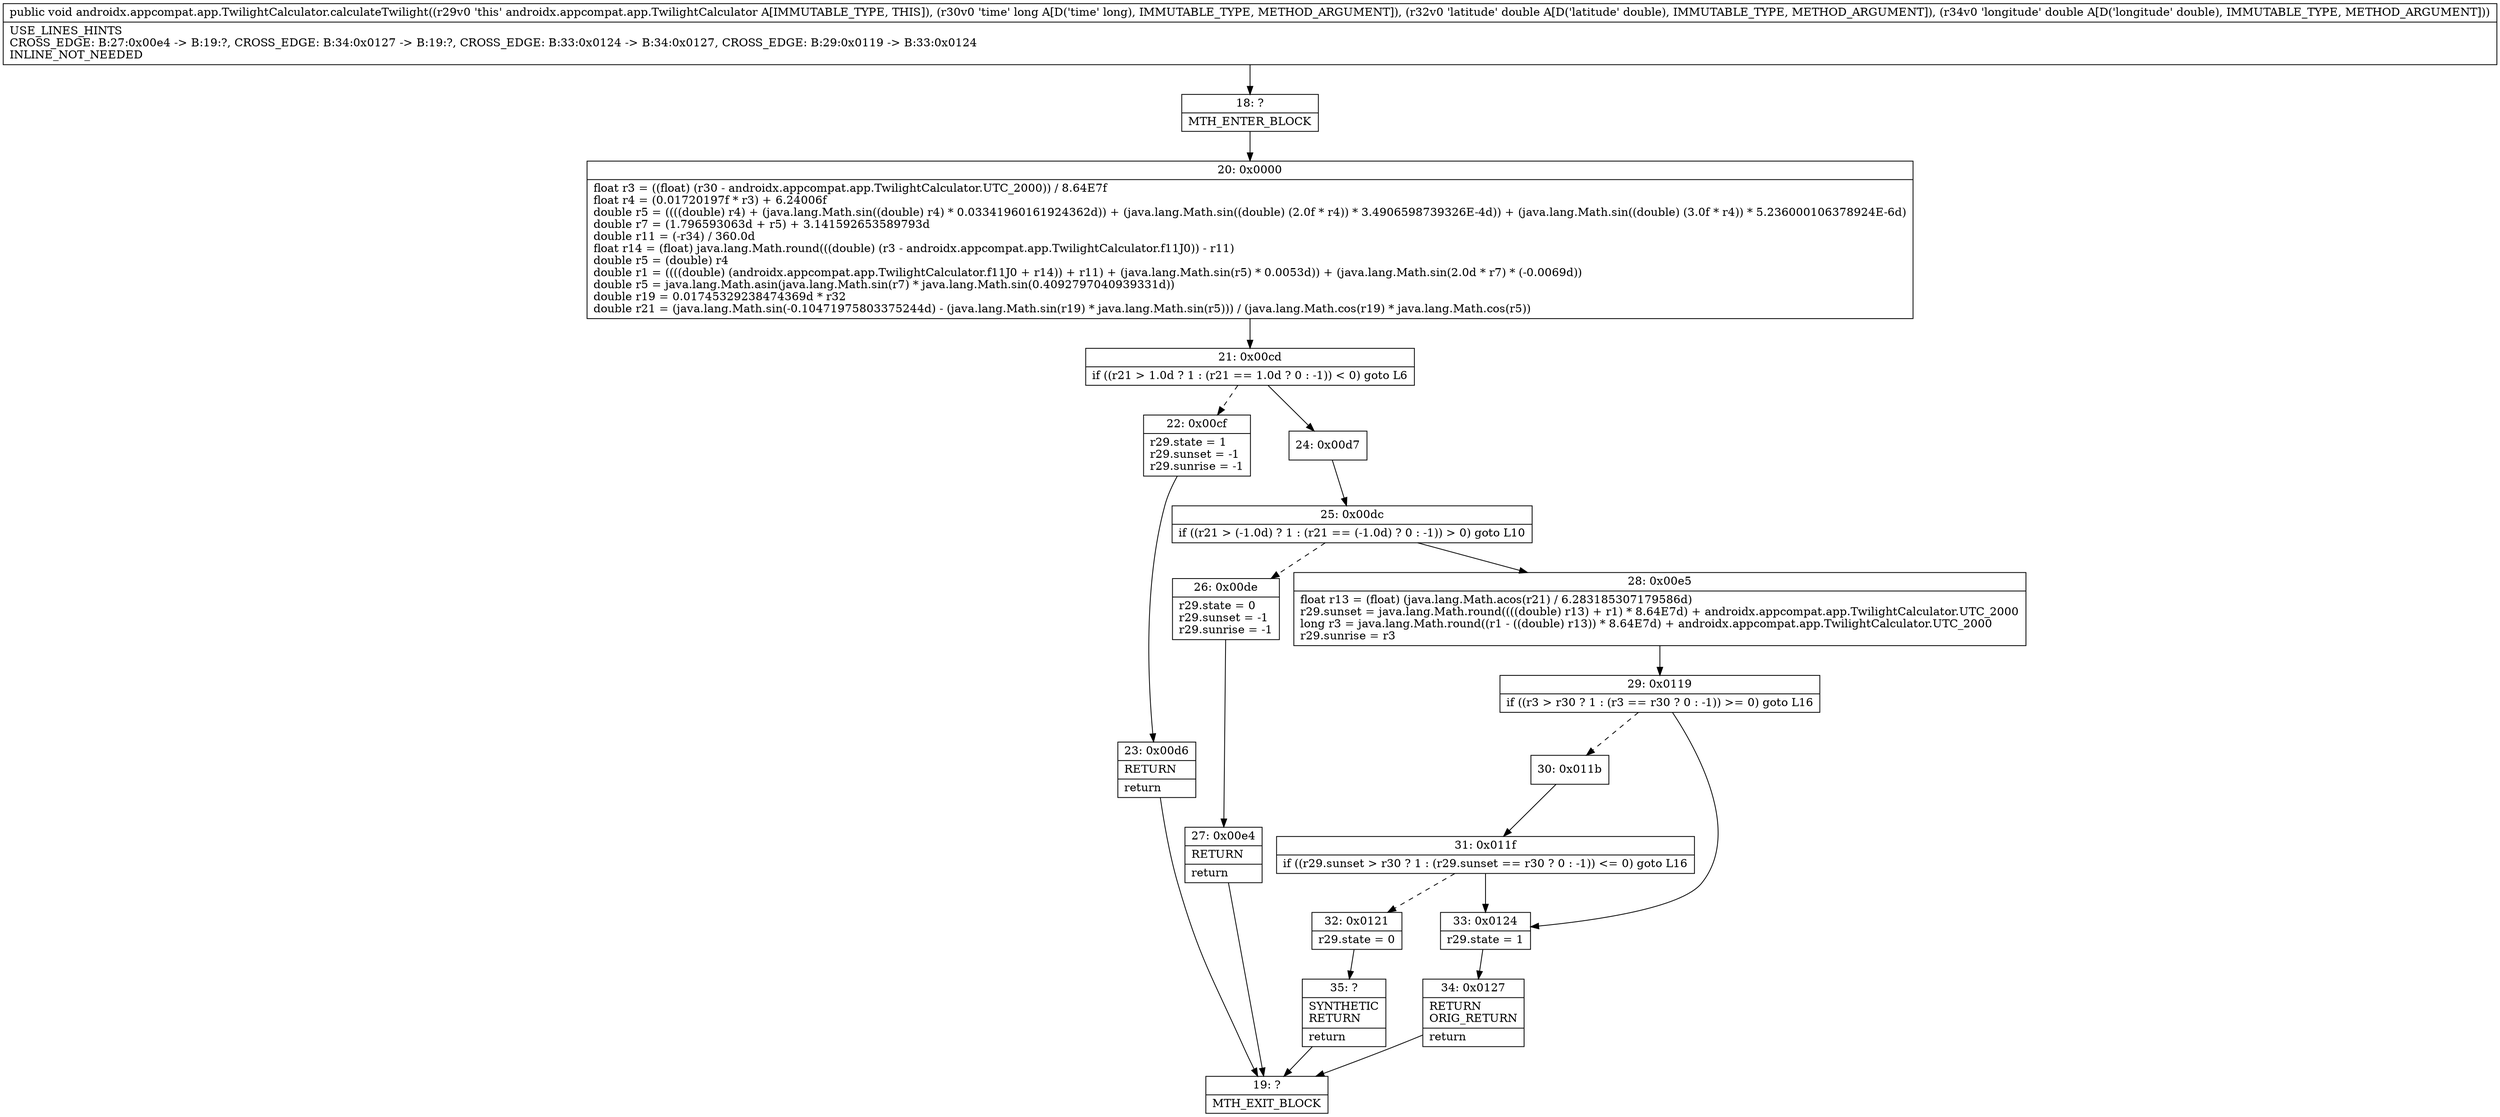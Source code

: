 digraph "CFG forandroidx.appcompat.app.TwilightCalculator.calculateTwilight(JDD)V" {
Node_18 [shape=record,label="{18\:\ ?|MTH_ENTER_BLOCK\l}"];
Node_20 [shape=record,label="{20\:\ 0x0000|float r3 = ((float) (r30 \- androidx.appcompat.app.TwilightCalculator.UTC_2000)) \/ 8.64E7f\lfloat r4 = (0.01720197f * r3) + 6.24006f\ldouble r5 = ((((double) r4) + (java.lang.Math.sin((double) r4) * 0.03341960161924362d)) + (java.lang.Math.sin((double) (2.0f * r4)) * 3.4906598739326E\-4d)) + (java.lang.Math.sin((double) (3.0f * r4)) * 5.236000106378924E\-6d)\ldouble r7 = (1.796593063d + r5) + 3.141592653589793d\ldouble r11 = (\-r34) \/ 360.0d\lfloat r14 = (float) java.lang.Math.round(((double) (r3 \- androidx.appcompat.app.TwilightCalculator.f11J0)) \- r11)\ldouble r5 = (double) r4\ldouble r1 = ((((double) (androidx.appcompat.app.TwilightCalculator.f11J0 + r14)) + r11) + (java.lang.Math.sin(r5) * 0.0053d)) + (java.lang.Math.sin(2.0d * r7) * (\-0.0069d))\ldouble r5 = java.lang.Math.asin(java.lang.Math.sin(r7) * java.lang.Math.sin(0.4092797040939331d))\ldouble r19 = 0.01745329238474369d * r32\ldouble r21 = (java.lang.Math.sin(\-0.10471975803375244d) \- (java.lang.Math.sin(r19) * java.lang.Math.sin(r5))) \/ (java.lang.Math.cos(r19) * java.lang.Math.cos(r5))\l}"];
Node_21 [shape=record,label="{21\:\ 0x00cd|if ((r21 \> 1.0d ? 1 : (r21 == 1.0d ? 0 : \-1)) \< 0) goto L6\l}"];
Node_22 [shape=record,label="{22\:\ 0x00cf|r29.state = 1\lr29.sunset = \-1\lr29.sunrise = \-1\l}"];
Node_23 [shape=record,label="{23\:\ 0x00d6|RETURN\l|return\l}"];
Node_19 [shape=record,label="{19\:\ ?|MTH_EXIT_BLOCK\l}"];
Node_24 [shape=record,label="{24\:\ 0x00d7}"];
Node_25 [shape=record,label="{25\:\ 0x00dc|if ((r21 \> (\-1.0d) ? 1 : (r21 == (\-1.0d) ? 0 : \-1)) \> 0) goto L10\l}"];
Node_26 [shape=record,label="{26\:\ 0x00de|r29.state = 0\lr29.sunset = \-1\lr29.sunrise = \-1\l}"];
Node_27 [shape=record,label="{27\:\ 0x00e4|RETURN\l|return\l}"];
Node_28 [shape=record,label="{28\:\ 0x00e5|float r13 = (float) (java.lang.Math.acos(r21) \/ 6.283185307179586d)\lr29.sunset = java.lang.Math.round((((double) r13) + r1) * 8.64E7d) + androidx.appcompat.app.TwilightCalculator.UTC_2000\llong r3 = java.lang.Math.round((r1 \- ((double) r13)) * 8.64E7d) + androidx.appcompat.app.TwilightCalculator.UTC_2000\lr29.sunrise = r3\l}"];
Node_29 [shape=record,label="{29\:\ 0x0119|if ((r3 \> r30 ? 1 : (r3 == r30 ? 0 : \-1)) \>= 0) goto L16\l}"];
Node_30 [shape=record,label="{30\:\ 0x011b}"];
Node_31 [shape=record,label="{31\:\ 0x011f|if ((r29.sunset \> r30 ? 1 : (r29.sunset == r30 ? 0 : \-1)) \<= 0) goto L16\l}"];
Node_32 [shape=record,label="{32\:\ 0x0121|r29.state = 0\l}"];
Node_35 [shape=record,label="{35\:\ ?|SYNTHETIC\lRETURN\l|return\l}"];
Node_33 [shape=record,label="{33\:\ 0x0124|r29.state = 1\l}"];
Node_34 [shape=record,label="{34\:\ 0x0127|RETURN\lORIG_RETURN\l|return\l}"];
MethodNode[shape=record,label="{public void androidx.appcompat.app.TwilightCalculator.calculateTwilight((r29v0 'this' androidx.appcompat.app.TwilightCalculator A[IMMUTABLE_TYPE, THIS]), (r30v0 'time' long A[D('time' long), IMMUTABLE_TYPE, METHOD_ARGUMENT]), (r32v0 'latitude' double A[D('latitude' double), IMMUTABLE_TYPE, METHOD_ARGUMENT]), (r34v0 'longitude' double A[D('longitude' double), IMMUTABLE_TYPE, METHOD_ARGUMENT]))  | USE_LINES_HINTS\lCROSS_EDGE: B:27:0x00e4 \-\> B:19:?, CROSS_EDGE: B:34:0x0127 \-\> B:19:?, CROSS_EDGE: B:33:0x0124 \-\> B:34:0x0127, CROSS_EDGE: B:29:0x0119 \-\> B:33:0x0124\lINLINE_NOT_NEEDED\l}"];
MethodNode -> Node_18;Node_18 -> Node_20;
Node_20 -> Node_21;
Node_21 -> Node_22[style=dashed];
Node_21 -> Node_24;
Node_22 -> Node_23;
Node_23 -> Node_19;
Node_24 -> Node_25;
Node_25 -> Node_26[style=dashed];
Node_25 -> Node_28;
Node_26 -> Node_27;
Node_27 -> Node_19;
Node_28 -> Node_29;
Node_29 -> Node_30[style=dashed];
Node_29 -> Node_33;
Node_30 -> Node_31;
Node_31 -> Node_32[style=dashed];
Node_31 -> Node_33;
Node_32 -> Node_35;
Node_35 -> Node_19;
Node_33 -> Node_34;
Node_34 -> Node_19;
}


